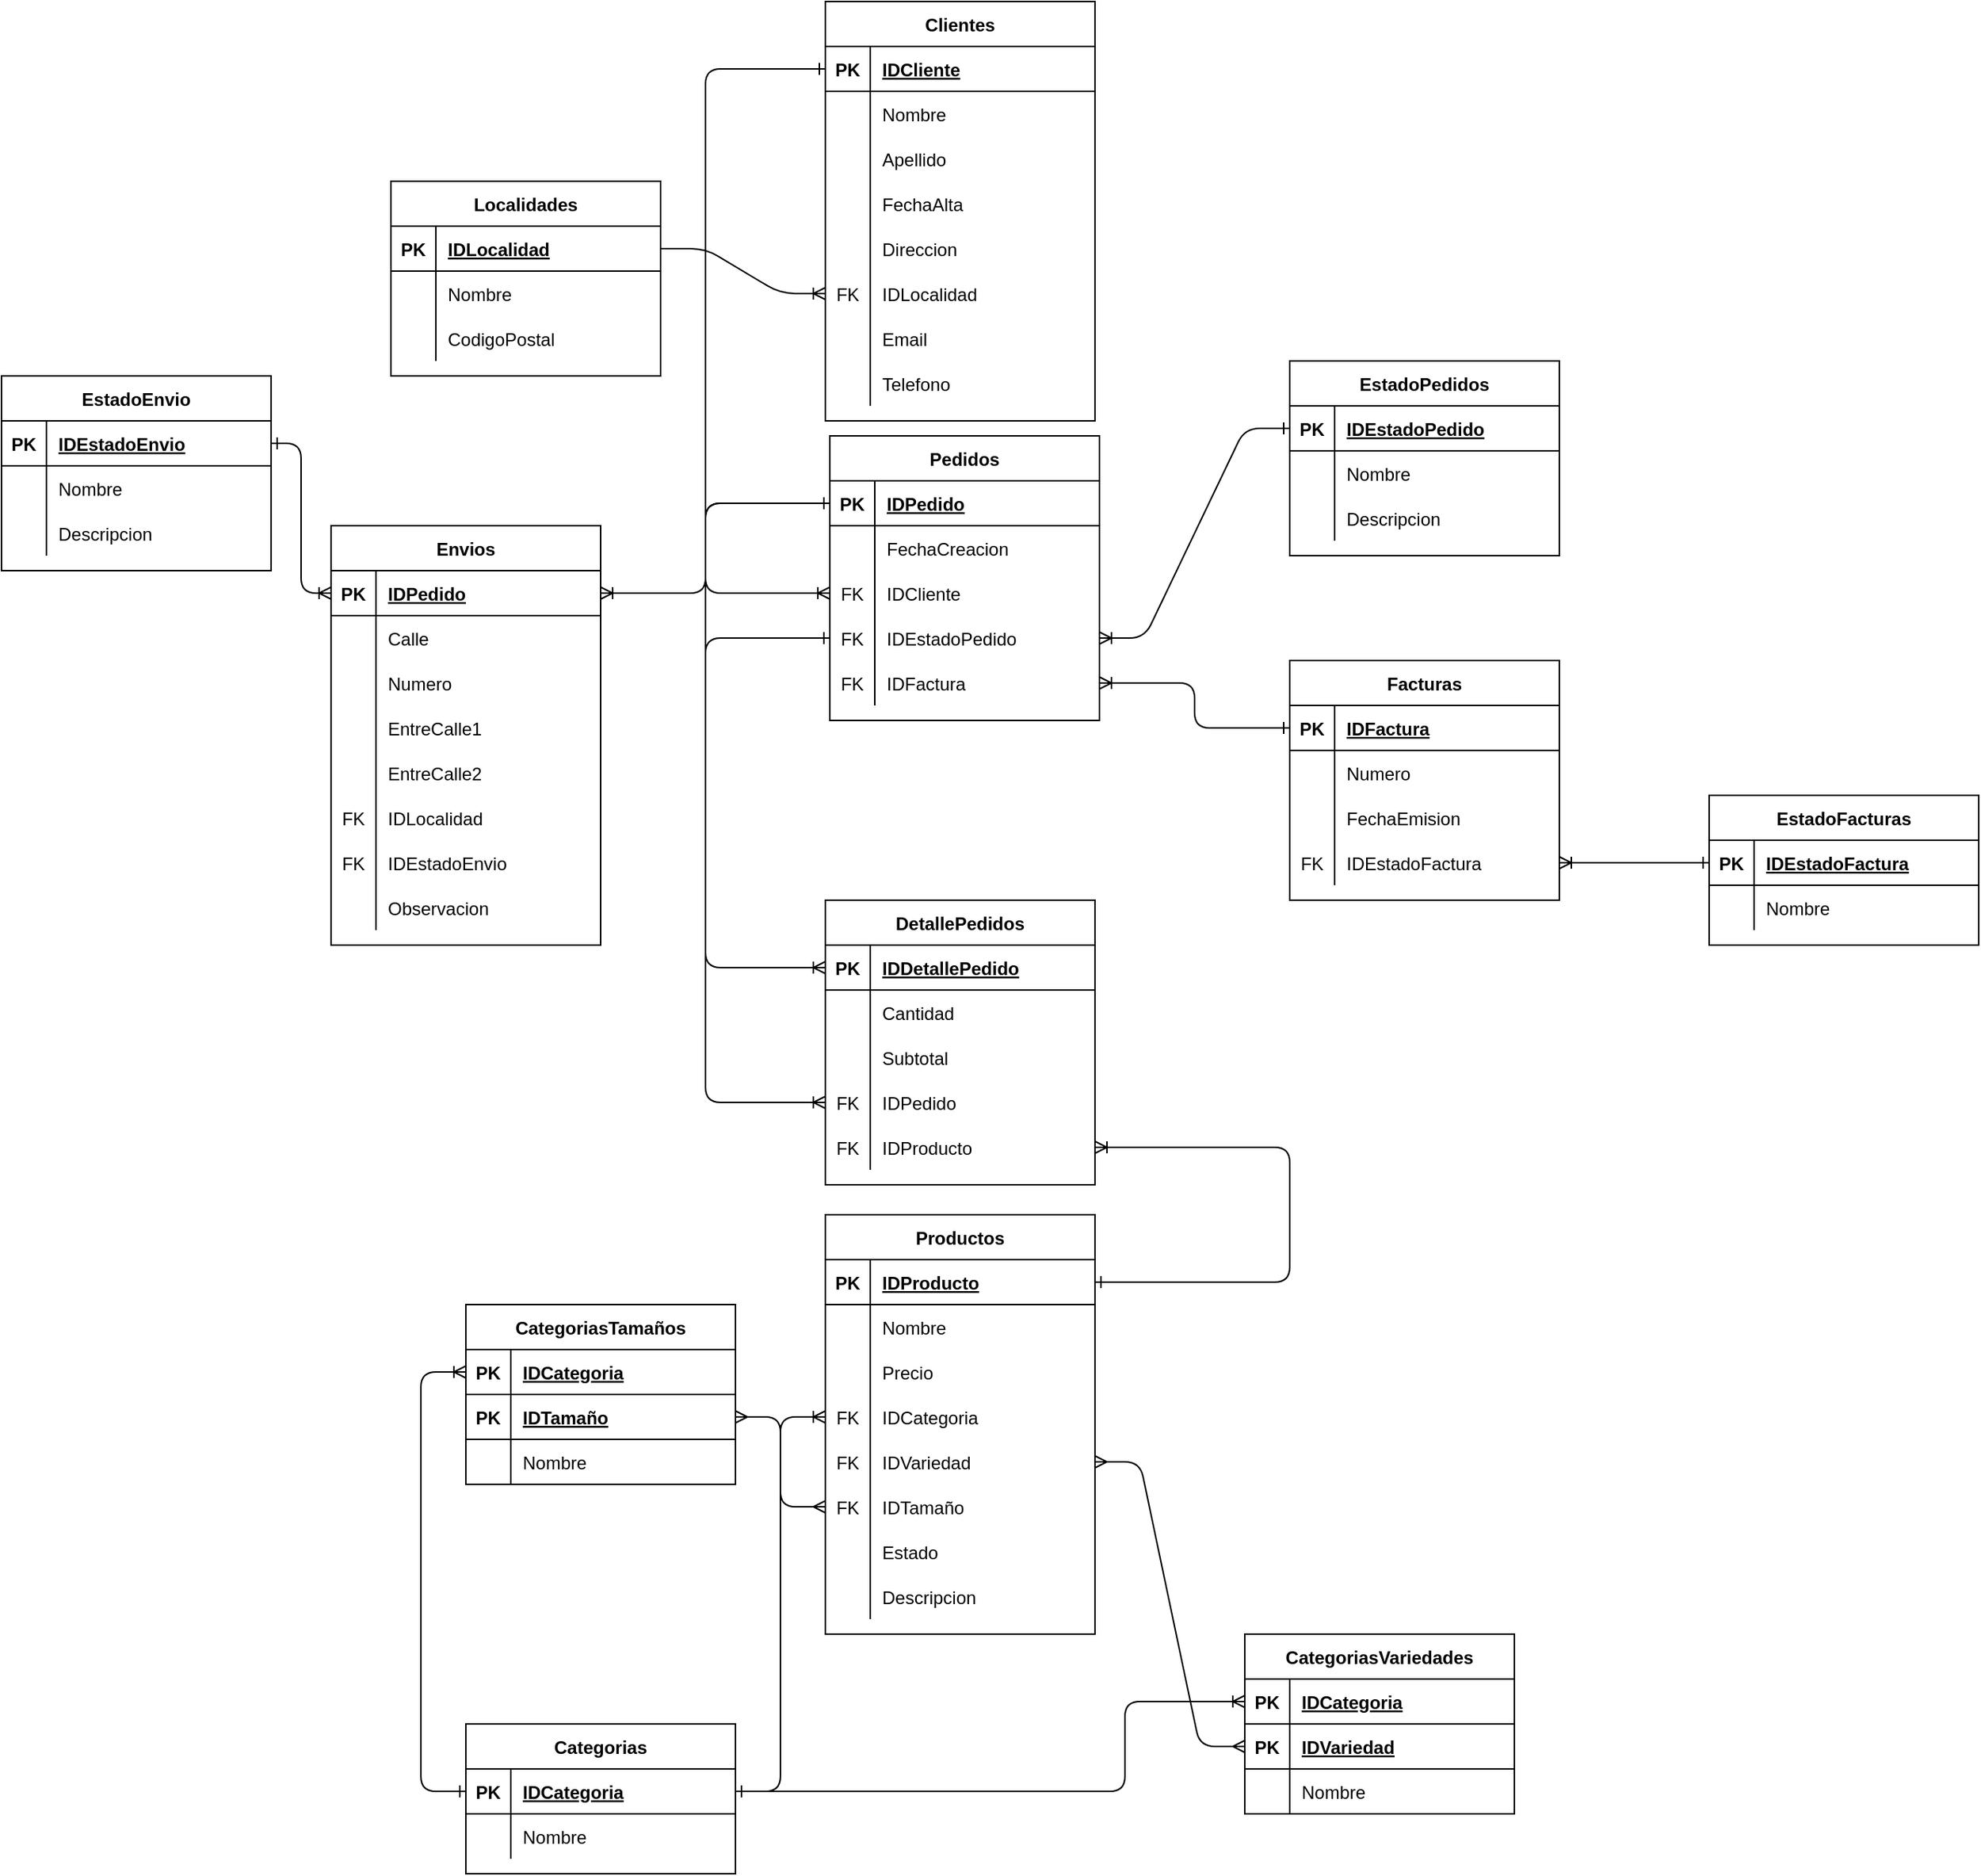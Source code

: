 <mxfile version="13.9.2" type="github">
  <diagram id="R2lEEEUBdFMjLlhIrx00" name="Page-1">
    <mxGraphModel dx="1952" dy="1682" grid="1" gridSize="10" guides="1" tooltips="1" connect="1" arrows="1" fold="1" page="1" pageScale="1" pageWidth="850" pageHeight="1100" math="0" shadow="0" extFonts="Permanent Marker^https://fonts.googleapis.com/css?family=Permanent+Marker">
      <root>
        <mxCell id="0" />
        <mxCell id="1" parent="0" />
        <mxCell id="ukSgxEHLs0-Iw6nX_Jae-1" value="DetallePedidos" style="shape=table;startSize=30;container=1;collapsible=1;childLayout=tableLayout;fixedRows=1;rowLines=0;fontStyle=1;align=center;resizeLast=1;" parent="1" vertex="1">
          <mxGeometry x="330" y="220" width="180" height="190" as="geometry" />
        </mxCell>
        <mxCell id="ukSgxEHLs0-Iw6nX_Jae-2" value="" style="shape=partialRectangle;collapsible=0;dropTarget=0;pointerEvents=0;fillColor=none;top=0;left=0;bottom=1;right=0;points=[[0,0.5],[1,0.5]];portConstraint=eastwest;" parent="ukSgxEHLs0-Iw6nX_Jae-1" vertex="1">
          <mxGeometry y="30" width="180" height="30" as="geometry" />
        </mxCell>
        <mxCell id="ukSgxEHLs0-Iw6nX_Jae-3" value="PK" style="shape=partialRectangle;connectable=0;fillColor=none;top=0;left=0;bottom=0;right=0;fontStyle=1;overflow=hidden;" parent="ukSgxEHLs0-Iw6nX_Jae-2" vertex="1">
          <mxGeometry width="30" height="30" as="geometry" />
        </mxCell>
        <mxCell id="ukSgxEHLs0-Iw6nX_Jae-4" value="IDDetallePedido" style="shape=partialRectangle;connectable=0;fillColor=none;top=0;left=0;bottom=0;right=0;align=left;spacingLeft=6;fontStyle=5;overflow=hidden;" parent="ukSgxEHLs0-Iw6nX_Jae-2" vertex="1">
          <mxGeometry x="30" width="150" height="30" as="geometry" />
        </mxCell>
        <mxCell id="ukSgxEHLs0-Iw6nX_Jae-5" value="" style="shape=partialRectangle;collapsible=0;dropTarget=0;pointerEvents=0;fillColor=none;top=0;left=0;bottom=0;right=0;points=[[0,0.5],[1,0.5]];portConstraint=eastwest;" parent="ukSgxEHLs0-Iw6nX_Jae-1" vertex="1">
          <mxGeometry y="60" width="180" height="30" as="geometry" />
        </mxCell>
        <mxCell id="ukSgxEHLs0-Iw6nX_Jae-6" value="" style="shape=partialRectangle;connectable=0;fillColor=none;top=0;left=0;bottom=0;right=0;editable=1;overflow=hidden;" parent="ukSgxEHLs0-Iw6nX_Jae-5" vertex="1">
          <mxGeometry width="30" height="30" as="geometry" />
        </mxCell>
        <mxCell id="ukSgxEHLs0-Iw6nX_Jae-7" value="Cantidad" style="shape=partialRectangle;connectable=0;fillColor=none;top=0;left=0;bottom=0;right=0;align=left;spacingLeft=6;overflow=hidden;" parent="ukSgxEHLs0-Iw6nX_Jae-5" vertex="1">
          <mxGeometry x="30" width="150" height="30" as="geometry" />
        </mxCell>
        <mxCell id="ukSgxEHLs0-Iw6nX_Jae-8" value="" style="shape=partialRectangle;collapsible=0;dropTarget=0;pointerEvents=0;fillColor=none;top=0;left=0;bottom=0;right=0;points=[[0,0.5],[1,0.5]];portConstraint=eastwest;" parent="ukSgxEHLs0-Iw6nX_Jae-1" vertex="1">
          <mxGeometry y="90" width="180" height="30" as="geometry" />
        </mxCell>
        <mxCell id="ukSgxEHLs0-Iw6nX_Jae-9" value="" style="shape=partialRectangle;connectable=0;fillColor=none;top=0;left=0;bottom=0;right=0;editable=1;overflow=hidden;" parent="ukSgxEHLs0-Iw6nX_Jae-8" vertex="1">
          <mxGeometry width="30" height="30" as="geometry" />
        </mxCell>
        <mxCell id="ukSgxEHLs0-Iw6nX_Jae-10" value="Subtotal" style="shape=partialRectangle;connectable=0;fillColor=none;top=0;left=0;bottom=0;right=0;align=left;spacingLeft=6;overflow=hidden;" parent="ukSgxEHLs0-Iw6nX_Jae-8" vertex="1">
          <mxGeometry x="30" width="150" height="30" as="geometry" />
        </mxCell>
        <mxCell id="iY_csDaCDezLUJs4xqVS-5" value="" style="shape=partialRectangle;collapsible=0;dropTarget=0;pointerEvents=0;fillColor=none;top=0;left=0;bottom=0;right=0;points=[[0,0.5],[1,0.5]];portConstraint=eastwest;" parent="ukSgxEHLs0-Iw6nX_Jae-1" vertex="1">
          <mxGeometry y="120" width="180" height="30" as="geometry" />
        </mxCell>
        <mxCell id="iY_csDaCDezLUJs4xqVS-6" value="FK" style="shape=partialRectangle;connectable=0;fillColor=none;top=0;left=0;bottom=0;right=0;editable=1;overflow=hidden;" parent="iY_csDaCDezLUJs4xqVS-5" vertex="1">
          <mxGeometry width="30" height="30" as="geometry" />
        </mxCell>
        <mxCell id="iY_csDaCDezLUJs4xqVS-7" value="IDPedido" style="shape=partialRectangle;connectable=0;fillColor=none;top=0;left=0;bottom=0;right=0;align=left;spacingLeft=6;overflow=hidden;" parent="iY_csDaCDezLUJs4xqVS-5" vertex="1">
          <mxGeometry x="30" width="150" height="30" as="geometry" />
        </mxCell>
        <mxCell id="ukSgxEHLs0-Iw6nX_Jae-11" value="" style="shape=partialRectangle;collapsible=0;dropTarget=0;pointerEvents=0;fillColor=none;top=0;left=0;bottom=0;right=0;points=[[0,0.5],[1,0.5]];portConstraint=eastwest;" parent="ukSgxEHLs0-Iw6nX_Jae-1" vertex="1">
          <mxGeometry y="150" width="180" height="30" as="geometry" />
        </mxCell>
        <mxCell id="ukSgxEHLs0-Iw6nX_Jae-12" value="FK" style="shape=partialRectangle;connectable=0;fillColor=none;top=0;left=0;bottom=0;right=0;editable=1;overflow=hidden;" parent="ukSgxEHLs0-Iw6nX_Jae-11" vertex="1">
          <mxGeometry width="30" height="30" as="geometry" />
        </mxCell>
        <mxCell id="ukSgxEHLs0-Iw6nX_Jae-13" value="IDProducto" style="shape=partialRectangle;connectable=0;fillColor=none;top=0;left=0;bottom=0;right=0;align=left;spacingLeft=6;overflow=hidden;" parent="ukSgxEHLs0-Iw6nX_Jae-11" vertex="1">
          <mxGeometry x="30" width="150" height="30" as="geometry" />
        </mxCell>
        <mxCell id="ukSgxEHLs0-Iw6nX_Jae-20" value="Pedidos" style="shape=table;startSize=30;container=1;collapsible=1;childLayout=tableLayout;fixedRows=1;rowLines=0;fontStyle=1;align=center;resizeLast=1;" parent="1" vertex="1">
          <mxGeometry x="333" y="-90" width="180" height="190" as="geometry" />
        </mxCell>
        <mxCell id="ukSgxEHLs0-Iw6nX_Jae-21" value="" style="shape=partialRectangle;collapsible=0;dropTarget=0;pointerEvents=0;fillColor=none;top=0;left=0;bottom=1;right=0;points=[[0,0.5],[1,0.5]];portConstraint=eastwest;" parent="ukSgxEHLs0-Iw6nX_Jae-20" vertex="1">
          <mxGeometry y="30" width="180" height="30" as="geometry" />
        </mxCell>
        <mxCell id="ukSgxEHLs0-Iw6nX_Jae-22" value="PK" style="shape=partialRectangle;connectable=0;fillColor=none;top=0;left=0;bottom=0;right=0;fontStyle=1;overflow=hidden;" parent="ukSgxEHLs0-Iw6nX_Jae-21" vertex="1">
          <mxGeometry width="30" height="30" as="geometry" />
        </mxCell>
        <mxCell id="ukSgxEHLs0-Iw6nX_Jae-23" value="IDPedido" style="shape=partialRectangle;connectable=0;fillColor=none;top=0;left=0;bottom=0;right=0;align=left;spacingLeft=6;fontStyle=5;overflow=hidden;" parent="ukSgxEHLs0-Iw6nX_Jae-21" vertex="1">
          <mxGeometry x="30" width="150" height="30" as="geometry" />
        </mxCell>
        <mxCell id="ukSgxEHLs0-Iw6nX_Jae-24" value="" style="shape=partialRectangle;collapsible=0;dropTarget=0;pointerEvents=0;fillColor=none;top=0;left=0;bottom=0;right=0;points=[[0,0.5],[1,0.5]];portConstraint=eastwest;" parent="ukSgxEHLs0-Iw6nX_Jae-20" vertex="1">
          <mxGeometry y="60" width="180" height="30" as="geometry" />
        </mxCell>
        <mxCell id="ukSgxEHLs0-Iw6nX_Jae-25" value="" style="shape=partialRectangle;connectable=0;fillColor=none;top=0;left=0;bottom=0;right=0;editable=1;overflow=hidden;" parent="ukSgxEHLs0-Iw6nX_Jae-24" vertex="1">
          <mxGeometry width="30" height="30" as="geometry" />
        </mxCell>
        <mxCell id="ukSgxEHLs0-Iw6nX_Jae-26" value="FechaCreacion" style="shape=partialRectangle;connectable=0;fillColor=none;top=0;left=0;bottom=0;right=0;align=left;spacingLeft=6;overflow=hidden;" parent="ukSgxEHLs0-Iw6nX_Jae-24" vertex="1">
          <mxGeometry x="30" width="150" height="30" as="geometry" />
        </mxCell>
        <mxCell id="ukSgxEHLs0-Iw6nX_Jae-27" value="" style="shape=partialRectangle;collapsible=0;dropTarget=0;pointerEvents=0;fillColor=none;top=0;left=0;bottom=0;right=0;points=[[0,0.5],[1,0.5]];portConstraint=eastwest;" parent="ukSgxEHLs0-Iw6nX_Jae-20" vertex="1">
          <mxGeometry y="90" width="180" height="30" as="geometry" />
        </mxCell>
        <mxCell id="ukSgxEHLs0-Iw6nX_Jae-28" value="FK" style="shape=partialRectangle;connectable=0;fillColor=none;top=0;left=0;bottom=0;right=0;editable=1;overflow=hidden;" parent="ukSgxEHLs0-Iw6nX_Jae-27" vertex="1">
          <mxGeometry width="30" height="30" as="geometry" />
        </mxCell>
        <mxCell id="ukSgxEHLs0-Iw6nX_Jae-29" value="IDCliente" style="shape=partialRectangle;connectable=0;fillColor=none;top=0;left=0;bottom=0;right=0;align=left;spacingLeft=6;overflow=hidden;" parent="ukSgxEHLs0-Iw6nX_Jae-27" vertex="1">
          <mxGeometry x="30" width="150" height="30" as="geometry" />
        </mxCell>
        <mxCell id="ukSgxEHLs0-Iw6nX_Jae-155" value="" style="shape=partialRectangle;collapsible=0;dropTarget=0;pointerEvents=0;fillColor=none;top=0;left=0;bottom=0;right=0;points=[[0,0.5],[1,0.5]];portConstraint=eastwest;" parent="ukSgxEHLs0-Iw6nX_Jae-20" vertex="1">
          <mxGeometry y="120" width="180" height="30" as="geometry" />
        </mxCell>
        <mxCell id="ukSgxEHLs0-Iw6nX_Jae-156" value="FK" style="shape=partialRectangle;connectable=0;fillColor=none;top=0;left=0;bottom=0;right=0;fontStyle=0;overflow=hidden;" parent="ukSgxEHLs0-Iw6nX_Jae-155" vertex="1">
          <mxGeometry width="30" height="30" as="geometry" />
        </mxCell>
        <mxCell id="ukSgxEHLs0-Iw6nX_Jae-157" value="IDEstadoPedido" style="shape=partialRectangle;connectable=0;fillColor=none;top=0;left=0;bottom=0;right=0;align=left;spacingLeft=6;fontStyle=0;overflow=hidden;" parent="ukSgxEHLs0-Iw6nX_Jae-155" vertex="1">
          <mxGeometry x="30" width="150" height="30" as="geometry" />
        </mxCell>
        <mxCell id="uT5zm6REbQFiW000lnVW-117" value="" style="shape=partialRectangle;collapsible=0;dropTarget=0;pointerEvents=0;fillColor=none;top=0;left=0;bottom=0;right=0;points=[[0,0.5],[1,0.5]];portConstraint=eastwest;" parent="ukSgxEHLs0-Iw6nX_Jae-20" vertex="1">
          <mxGeometry y="150" width="180" height="30" as="geometry" />
        </mxCell>
        <mxCell id="uT5zm6REbQFiW000lnVW-118" value="FK" style="shape=partialRectangle;connectable=0;fillColor=none;top=0;left=0;bottom=0;right=0;fontStyle=0;overflow=hidden;" parent="uT5zm6REbQFiW000lnVW-117" vertex="1">
          <mxGeometry width="30" height="30" as="geometry" />
        </mxCell>
        <mxCell id="uT5zm6REbQFiW000lnVW-119" value="IDFactura" style="shape=partialRectangle;connectable=0;fillColor=none;top=0;left=0;bottom=0;right=0;align=left;spacingLeft=6;fontStyle=0;overflow=hidden;" parent="uT5zm6REbQFiW000lnVW-117" vertex="1">
          <mxGeometry x="30" width="150" height="30" as="geometry" />
        </mxCell>
        <mxCell id="ukSgxEHLs0-Iw6nX_Jae-33" value="Clientes" style="shape=table;startSize=30;container=1;collapsible=1;childLayout=tableLayout;fixedRows=1;rowLines=0;fontStyle=1;align=center;resizeLast=1;" parent="1" vertex="1">
          <mxGeometry x="330" y="-380" width="180" height="280" as="geometry" />
        </mxCell>
        <mxCell id="ukSgxEHLs0-Iw6nX_Jae-34" value="" style="shape=partialRectangle;collapsible=0;dropTarget=0;pointerEvents=0;fillColor=none;top=0;left=0;bottom=1;right=0;points=[[0,0.5],[1,0.5]];portConstraint=eastwest;" parent="ukSgxEHLs0-Iw6nX_Jae-33" vertex="1">
          <mxGeometry y="30" width="180" height="30" as="geometry" />
        </mxCell>
        <mxCell id="ukSgxEHLs0-Iw6nX_Jae-35" value="PK" style="shape=partialRectangle;connectable=0;fillColor=none;top=0;left=0;bottom=0;right=0;fontStyle=1;overflow=hidden;" parent="ukSgxEHLs0-Iw6nX_Jae-34" vertex="1">
          <mxGeometry width="30" height="30" as="geometry" />
        </mxCell>
        <mxCell id="ukSgxEHLs0-Iw6nX_Jae-36" value="IDCliente" style="shape=partialRectangle;connectable=0;fillColor=none;top=0;left=0;bottom=0;right=0;align=left;spacingLeft=6;fontStyle=5;overflow=hidden;" parent="ukSgxEHLs0-Iw6nX_Jae-34" vertex="1">
          <mxGeometry x="30" width="150" height="30" as="geometry" />
        </mxCell>
        <mxCell id="ukSgxEHLs0-Iw6nX_Jae-37" value="" style="shape=partialRectangle;collapsible=0;dropTarget=0;pointerEvents=0;fillColor=none;top=0;left=0;bottom=0;right=0;points=[[0,0.5],[1,0.5]];portConstraint=eastwest;" parent="ukSgxEHLs0-Iw6nX_Jae-33" vertex="1">
          <mxGeometry y="60" width="180" height="30" as="geometry" />
        </mxCell>
        <mxCell id="ukSgxEHLs0-Iw6nX_Jae-38" value="" style="shape=partialRectangle;connectable=0;fillColor=none;top=0;left=0;bottom=0;right=0;editable=1;overflow=hidden;" parent="ukSgxEHLs0-Iw6nX_Jae-37" vertex="1">
          <mxGeometry width="30" height="30" as="geometry" />
        </mxCell>
        <mxCell id="ukSgxEHLs0-Iw6nX_Jae-39" value="Nombre" style="shape=partialRectangle;connectable=0;fillColor=none;top=0;left=0;bottom=0;right=0;align=left;spacingLeft=6;overflow=hidden;" parent="ukSgxEHLs0-Iw6nX_Jae-37" vertex="1">
          <mxGeometry x="30" width="150" height="30" as="geometry" />
        </mxCell>
        <mxCell id="ukSgxEHLs0-Iw6nX_Jae-40" value="" style="shape=partialRectangle;collapsible=0;dropTarget=0;pointerEvents=0;fillColor=none;top=0;left=0;bottom=0;right=0;points=[[0,0.5],[1,0.5]];portConstraint=eastwest;" parent="ukSgxEHLs0-Iw6nX_Jae-33" vertex="1">
          <mxGeometry y="90" width="180" height="30" as="geometry" />
        </mxCell>
        <mxCell id="ukSgxEHLs0-Iw6nX_Jae-41" value="" style="shape=partialRectangle;connectable=0;fillColor=none;top=0;left=0;bottom=0;right=0;editable=1;overflow=hidden;" parent="ukSgxEHLs0-Iw6nX_Jae-40" vertex="1">
          <mxGeometry width="30" height="30" as="geometry" />
        </mxCell>
        <mxCell id="ukSgxEHLs0-Iw6nX_Jae-42" value="Apellido" style="shape=partialRectangle;connectable=0;fillColor=none;top=0;left=0;bottom=0;right=0;align=left;spacingLeft=6;overflow=hidden;" parent="ukSgxEHLs0-Iw6nX_Jae-40" vertex="1">
          <mxGeometry x="30" width="150" height="30" as="geometry" />
        </mxCell>
        <mxCell id="iY_csDaCDezLUJs4xqVS-86" value="" style="shape=partialRectangle;collapsible=0;dropTarget=0;pointerEvents=0;fillColor=none;top=0;left=0;bottom=0;right=0;points=[[0,0.5],[1,0.5]];portConstraint=eastwest;" parent="ukSgxEHLs0-Iw6nX_Jae-33" vertex="1">
          <mxGeometry y="120" width="180" height="30" as="geometry" />
        </mxCell>
        <mxCell id="iY_csDaCDezLUJs4xqVS-87" value="" style="shape=partialRectangle;connectable=0;fillColor=none;top=0;left=0;bottom=0;right=0;editable=1;overflow=hidden;" parent="iY_csDaCDezLUJs4xqVS-86" vertex="1">
          <mxGeometry width="30" height="30" as="geometry" />
        </mxCell>
        <mxCell id="iY_csDaCDezLUJs4xqVS-88" value="FechaAlta" style="shape=partialRectangle;connectable=0;fillColor=none;top=0;left=0;bottom=0;right=0;align=left;spacingLeft=6;overflow=hidden;" parent="iY_csDaCDezLUJs4xqVS-86" vertex="1">
          <mxGeometry x="30" width="150" height="30" as="geometry" />
        </mxCell>
        <mxCell id="ukSgxEHLs0-Iw6nX_Jae-166" value="" style="shape=partialRectangle;collapsible=0;dropTarget=0;pointerEvents=0;fillColor=none;top=0;left=0;bottom=0;right=0;points=[[0,0.5],[1,0.5]];portConstraint=eastwest;" parent="ukSgxEHLs0-Iw6nX_Jae-33" vertex="1">
          <mxGeometry y="150" width="180" height="30" as="geometry" />
        </mxCell>
        <mxCell id="ukSgxEHLs0-Iw6nX_Jae-167" value="" style="shape=partialRectangle;connectable=0;fillColor=none;top=0;left=0;bottom=0;right=0;editable=1;overflow=hidden;" parent="ukSgxEHLs0-Iw6nX_Jae-166" vertex="1">
          <mxGeometry width="30" height="30" as="geometry" />
        </mxCell>
        <mxCell id="ukSgxEHLs0-Iw6nX_Jae-168" value="Direccion" style="shape=partialRectangle;connectable=0;fillColor=none;top=0;left=0;bottom=0;right=0;align=left;spacingLeft=6;overflow=hidden;" parent="ukSgxEHLs0-Iw6nX_Jae-166" vertex="1">
          <mxGeometry x="30" width="150" height="30" as="geometry" />
        </mxCell>
        <mxCell id="ukSgxEHLs0-Iw6nX_Jae-176" value="" style="shape=partialRectangle;collapsible=0;dropTarget=0;pointerEvents=0;fillColor=none;top=0;left=0;bottom=0;right=0;points=[[0,0.5],[1,0.5]];portConstraint=eastwest;" parent="ukSgxEHLs0-Iw6nX_Jae-33" vertex="1">
          <mxGeometry y="180" width="180" height="30" as="geometry" />
        </mxCell>
        <mxCell id="ukSgxEHLs0-Iw6nX_Jae-177" value="FK" style="shape=partialRectangle;connectable=0;fillColor=none;top=0;left=0;bottom=0;right=0;editable=1;overflow=hidden;" parent="ukSgxEHLs0-Iw6nX_Jae-176" vertex="1">
          <mxGeometry width="30" height="30" as="geometry" />
        </mxCell>
        <mxCell id="ukSgxEHLs0-Iw6nX_Jae-178" value="IDLocalidad" style="shape=partialRectangle;connectable=0;fillColor=none;top=0;left=0;bottom=0;right=0;align=left;spacingLeft=6;overflow=hidden;" parent="ukSgxEHLs0-Iw6nX_Jae-176" vertex="1">
          <mxGeometry x="30" width="150" height="30" as="geometry" />
        </mxCell>
        <mxCell id="ukSgxEHLs0-Iw6nX_Jae-173" value="" style="shape=partialRectangle;collapsible=0;dropTarget=0;pointerEvents=0;fillColor=none;top=0;left=0;bottom=0;right=0;points=[[0,0.5],[1,0.5]];portConstraint=eastwest;" parent="ukSgxEHLs0-Iw6nX_Jae-33" vertex="1">
          <mxGeometry y="210" width="180" height="30" as="geometry" />
        </mxCell>
        <mxCell id="ukSgxEHLs0-Iw6nX_Jae-174" value="" style="shape=partialRectangle;connectable=0;fillColor=none;top=0;left=0;bottom=0;right=0;editable=1;overflow=hidden;" parent="ukSgxEHLs0-Iw6nX_Jae-173" vertex="1">
          <mxGeometry width="30" height="30" as="geometry" />
        </mxCell>
        <mxCell id="ukSgxEHLs0-Iw6nX_Jae-175" value="Email" style="shape=partialRectangle;connectable=0;fillColor=none;top=0;left=0;bottom=0;right=0;align=left;spacingLeft=6;overflow=hidden;" parent="ukSgxEHLs0-Iw6nX_Jae-173" vertex="1">
          <mxGeometry x="30" width="150" height="30" as="geometry" />
        </mxCell>
        <mxCell id="ukSgxEHLs0-Iw6nX_Jae-43" value="" style="shape=partialRectangle;collapsible=0;dropTarget=0;pointerEvents=0;fillColor=none;top=0;left=0;bottom=0;right=0;points=[[0,0.5],[1,0.5]];portConstraint=eastwest;" parent="ukSgxEHLs0-Iw6nX_Jae-33" vertex="1">
          <mxGeometry y="240" width="180" height="30" as="geometry" />
        </mxCell>
        <mxCell id="ukSgxEHLs0-Iw6nX_Jae-44" value="" style="shape=partialRectangle;connectable=0;fillColor=none;top=0;left=0;bottom=0;right=0;editable=1;overflow=hidden;" parent="ukSgxEHLs0-Iw6nX_Jae-43" vertex="1">
          <mxGeometry width="30" height="30" as="geometry" />
        </mxCell>
        <mxCell id="ukSgxEHLs0-Iw6nX_Jae-45" value="Telefono" style="shape=partialRectangle;connectable=0;fillColor=none;top=0;left=0;bottom=0;right=0;align=left;spacingLeft=6;overflow=hidden;" parent="ukSgxEHLs0-Iw6nX_Jae-43" vertex="1">
          <mxGeometry x="30" width="150" height="30" as="geometry" />
        </mxCell>
        <mxCell id="ukSgxEHLs0-Iw6nX_Jae-46" value="Productos" style="shape=table;startSize=30;container=1;collapsible=1;childLayout=tableLayout;fixedRows=1;rowLines=0;fontStyle=1;align=center;resizeLast=1;" parent="1" vertex="1">
          <mxGeometry x="330" y="430" width="180" height="280" as="geometry" />
        </mxCell>
        <mxCell id="ukSgxEHLs0-Iw6nX_Jae-47" value="" style="shape=partialRectangle;collapsible=0;dropTarget=0;pointerEvents=0;fillColor=none;top=0;left=0;bottom=1;right=0;points=[[0,0.5],[1,0.5]];portConstraint=eastwest;" parent="ukSgxEHLs0-Iw6nX_Jae-46" vertex="1">
          <mxGeometry y="30" width="180" height="30" as="geometry" />
        </mxCell>
        <mxCell id="ukSgxEHLs0-Iw6nX_Jae-48" value="PK" style="shape=partialRectangle;connectable=0;fillColor=none;top=0;left=0;bottom=0;right=0;fontStyle=1;overflow=hidden;" parent="ukSgxEHLs0-Iw6nX_Jae-47" vertex="1">
          <mxGeometry width="30" height="30" as="geometry" />
        </mxCell>
        <mxCell id="ukSgxEHLs0-Iw6nX_Jae-49" value="IDProducto" style="shape=partialRectangle;connectable=0;fillColor=none;top=0;left=0;bottom=0;right=0;align=left;spacingLeft=6;fontStyle=5;overflow=hidden;" parent="ukSgxEHLs0-Iw6nX_Jae-47" vertex="1">
          <mxGeometry x="30" width="150" height="30" as="geometry" />
        </mxCell>
        <mxCell id="ukSgxEHLs0-Iw6nX_Jae-50" value="" style="shape=partialRectangle;collapsible=0;dropTarget=0;pointerEvents=0;fillColor=none;top=0;left=0;bottom=0;right=0;points=[[0,0.5],[1,0.5]];portConstraint=eastwest;" parent="ukSgxEHLs0-Iw6nX_Jae-46" vertex="1">
          <mxGeometry y="60" width="180" height="30" as="geometry" />
        </mxCell>
        <mxCell id="ukSgxEHLs0-Iw6nX_Jae-51" value="" style="shape=partialRectangle;connectable=0;fillColor=none;top=0;left=0;bottom=0;right=0;editable=1;overflow=hidden;" parent="ukSgxEHLs0-Iw6nX_Jae-50" vertex="1">
          <mxGeometry width="30" height="30" as="geometry" />
        </mxCell>
        <mxCell id="ukSgxEHLs0-Iw6nX_Jae-52" value="Nombre" style="shape=partialRectangle;connectable=0;fillColor=none;top=0;left=0;bottom=0;right=0;align=left;spacingLeft=6;overflow=hidden;" parent="ukSgxEHLs0-Iw6nX_Jae-50" vertex="1">
          <mxGeometry x="30" width="150" height="30" as="geometry" />
        </mxCell>
        <mxCell id="iY_csDaCDezLUJs4xqVS-44" value="" style="shape=partialRectangle;collapsible=0;dropTarget=0;pointerEvents=0;fillColor=none;top=0;left=0;bottom=0;right=0;points=[[0,0.5],[1,0.5]];portConstraint=eastwest;" parent="ukSgxEHLs0-Iw6nX_Jae-46" vertex="1">
          <mxGeometry y="90" width="180" height="30" as="geometry" />
        </mxCell>
        <mxCell id="iY_csDaCDezLUJs4xqVS-45" value="" style="shape=partialRectangle;connectable=0;fillColor=none;top=0;left=0;bottom=0;right=0;editable=1;overflow=hidden;" parent="iY_csDaCDezLUJs4xqVS-44" vertex="1">
          <mxGeometry width="30" height="30" as="geometry" />
        </mxCell>
        <mxCell id="iY_csDaCDezLUJs4xqVS-46" value="Precio" style="shape=partialRectangle;connectable=0;fillColor=none;top=0;left=0;bottom=0;right=0;align=left;spacingLeft=6;overflow=hidden;" parent="iY_csDaCDezLUJs4xqVS-44" vertex="1">
          <mxGeometry x="30" width="150" height="30" as="geometry" />
        </mxCell>
        <mxCell id="uD110KpwkdNpXjC_Ogt6-2" value="" style="shape=partialRectangle;collapsible=0;dropTarget=0;pointerEvents=0;fillColor=none;top=0;left=0;bottom=0;right=0;points=[[0,0.5],[1,0.5]];portConstraint=eastwest;" parent="ukSgxEHLs0-Iw6nX_Jae-46" vertex="1">
          <mxGeometry y="120" width="180" height="30" as="geometry" />
        </mxCell>
        <mxCell id="uD110KpwkdNpXjC_Ogt6-3" value="FK" style="shape=partialRectangle;connectable=0;fillColor=none;top=0;left=0;bottom=0;right=0;fontStyle=0;overflow=hidden;" parent="uD110KpwkdNpXjC_Ogt6-2" vertex="1">
          <mxGeometry width="30" height="30" as="geometry" />
        </mxCell>
        <mxCell id="uD110KpwkdNpXjC_Ogt6-4" value="IDCategoria" style="shape=partialRectangle;connectable=0;fillColor=none;top=0;left=0;bottom=0;right=0;align=left;spacingLeft=6;fontStyle=0;overflow=hidden;" parent="uD110KpwkdNpXjC_Ogt6-2" vertex="1">
          <mxGeometry x="30" width="150" height="30" as="geometry" />
        </mxCell>
        <mxCell id="uD110KpwkdNpXjC_Ogt6-46" value="" style="shape=partialRectangle;collapsible=0;dropTarget=0;pointerEvents=0;fillColor=none;top=0;left=0;bottom=0;right=0;points=[[0,0.5],[1,0.5]];portConstraint=eastwest;" parent="ukSgxEHLs0-Iw6nX_Jae-46" vertex="1">
          <mxGeometry y="150" width="180" height="30" as="geometry" />
        </mxCell>
        <mxCell id="uD110KpwkdNpXjC_Ogt6-47" value="FK" style="shape=partialRectangle;connectable=0;fillColor=none;top=0;left=0;bottom=0;right=0;fontStyle=0;overflow=hidden;" parent="uD110KpwkdNpXjC_Ogt6-46" vertex="1">
          <mxGeometry width="30" height="30" as="geometry" />
        </mxCell>
        <mxCell id="uD110KpwkdNpXjC_Ogt6-48" value="IDVariedad" style="shape=partialRectangle;connectable=0;fillColor=none;top=0;left=0;bottom=0;right=0;align=left;spacingLeft=6;fontStyle=0;overflow=hidden;" parent="uD110KpwkdNpXjC_Ogt6-46" vertex="1">
          <mxGeometry x="30" width="150" height="30" as="geometry" />
        </mxCell>
        <mxCell id="uD110KpwkdNpXjC_Ogt6-50" value="" style="shape=partialRectangle;collapsible=0;dropTarget=0;pointerEvents=0;fillColor=none;top=0;left=0;bottom=0;right=0;points=[[0,0.5],[1,0.5]];portConstraint=eastwest;" parent="ukSgxEHLs0-Iw6nX_Jae-46" vertex="1">
          <mxGeometry y="180" width="180" height="30" as="geometry" />
        </mxCell>
        <mxCell id="uD110KpwkdNpXjC_Ogt6-51" value="FK" style="shape=partialRectangle;connectable=0;fillColor=none;top=0;left=0;bottom=0;right=0;fontStyle=0;overflow=hidden;" parent="uD110KpwkdNpXjC_Ogt6-50" vertex="1">
          <mxGeometry width="30" height="30" as="geometry" />
        </mxCell>
        <mxCell id="uD110KpwkdNpXjC_Ogt6-52" value="IDTamaño" style="shape=partialRectangle;connectable=0;fillColor=none;top=0;left=0;bottom=0;right=0;align=left;spacingLeft=6;fontStyle=0;overflow=hidden;" parent="uD110KpwkdNpXjC_Ogt6-50" vertex="1">
          <mxGeometry x="30" width="150" height="30" as="geometry" />
        </mxCell>
        <mxCell id="iY_csDaCDezLUJs4xqVS-50" value="" style="shape=partialRectangle;collapsible=0;dropTarget=0;pointerEvents=0;fillColor=none;top=0;left=0;bottom=0;right=0;points=[[0,0.5],[1,0.5]];portConstraint=eastwest;" parent="ukSgxEHLs0-Iw6nX_Jae-46" vertex="1">
          <mxGeometry y="210" width="180" height="30" as="geometry" />
        </mxCell>
        <mxCell id="iY_csDaCDezLUJs4xqVS-51" value="" style="shape=partialRectangle;connectable=0;fillColor=none;top=0;left=0;bottom=0;right=0;editable=1;overflow=hidden;" parent="iY_csDaCDezLUJs4xqVS-50" vertex="1">
          <mxGeometry width="30" height="30" as="geometry" />
        </mxCell>
        <mxCell id="iY_csDaCDezLUJs4xqVS-52" value="Estado" style="shape=partialRectangle;connectable=0;fillColor=none;top=0;left=0;bottom=0;right=0;align=left;spacingLeft=6;overflow=hidden;" parent="iY_csDaCDezLUJs4xqVS-50" vertex="1">
          <mxGeometry x="30" width="150" height="30" as="geometry" />
        </mxCell>
        <mxCell id="uD110KpwkdNpXjC_Ogt6-14" value="" style="shape=partialRectangle;collapsible=0;dropTarget=0;pointerEvents=0;fillColor=none;top=0;left=0;bottom=0;right=0;points=[[0,0.5],[1,0.5]];portConstraint=eastwest;" parent="ukSgxEHLs0-Iw6nX_Jae-46" vertex="1">
          <mxGeometry y="240" width="180" height="30" as="geometry" />
        </mxCell>
        <mxCell id="uD110KpwkdNpXjC_Ogt6-15" value="" style="shape=partialRectangle;connectable=0;fillColor=none;top=0;left=0;bottom=0;right=0;editable=1;overflow=hidden;" parent="uD110KpwkdNpXjC_Ogt6-14" vertex="1">
          <mxGeometry width="30" height="30" as="geometry" />
        </mxCell>
        <mxCell id="uD110KpwkdNpXjC_Ogt6-16" value="Descripcion" style="shape=partialRectangle;connectable=0;fillColor=none;top=0;left=0;bottom=0;right=0;align=left;spacingLeft=6;overflow=hidden;" parent="uD110KpwkdNpXjC_Ogt6-14" vertex="1">
          <mxGeometry x="30" width="150" height="30" as="geometry" />
        </mxCell>
        <mxCell id="ukSgxEHLs0-Iw6nX_Jae-179" value="Localidades" style="shape=table;startSize=30;container=1;collapsible=1;childLayout=tableLayout;fixedRows=1;rowLines=0;fontStyle=1;align=center;resizeLast=1;" parent="1" vertex="1">
          <mxGeometry x="40" y="-260" width="180" height="130" as="geometry" />
        </mxCell>
        <mxCell id="ukSgxEHLs0-Iw6nX_Jae-180" value="" style="shape=partialRectangle;collapsible=0;dropTarget=0;pointerEvents=0;fillColor=none;top=0;left=0;bottom=1;right=0;points=[[0,0.5],[1,0.5]];portConstraint=eastwest;" parent="ukSgxEHLs0-Iw6nX_Jae-179" vertex="1">
          <mxGeometry y="30" width="180" height="30" as="geometry" />
        </mxCell>
        <mxCell id="ukSgxEHLs0-Iw6nX_Jae-181" value="PK" style="shape=partialRectangle;connectable=0;fillColor=none;top=0;left=0;bottom=0;right=0;fontStyle=1;overflow=hidden;" parent="ukSgxEHLs0-Iw6nX_Jae-180" vertex="1">
          <mxGeometry width="30" height="30" as="geometry" />
        </mxCell>
        <mxCell id="ukSgxEHLs0-Iw6nX_Jae-182" value="IDLocalidad" style="shape=partialRectangle;connectable=0;fillColor=none;top=0;left=0;bottom=0;right=0;align=left;spacingLeft=6;fontStyle=5;overflow=hidden;" parent="ukSgxEHLs0-Iw6nX_Jae-180" vertex="1">
          <mxGeometry x="30" width="150" height="30" as="geometry" />
        </mxCell>
        <mxCell id="ukSgxEHLs0-Iw6nX_Jae-183" value="" style="shape=partialRectangle;collapsible=0;dropTarget=0;pointerEvents=0;fillColor=none;top=0;left=0;bottom=0;right=0;points=[[0,0.5],[1,0.5]];portConstraint=eastwest;" parent="ukSgxEHLs0-Iw6nX_Jae-179" vertex="1">
          <mxGeometry y="60" width="180" height="30" as="geometry" />
        </mxCell>
        <mxCell id="ukSgxEHLs0-Iw6nX_Jae-184" value="" style="shape=partialRectangle;connectable=0;fillColor=none;top=0;left=0;bottom=0;right=0;editable=1;overflow=hidden;" parent="ukSgxEHLs0-Iw6nX_Jae-183" vertex="1">
          <mxGeometry width="30" height="30" as="geometry" />
        </mxCell>
        <mxCell id="ukSgxEHLs0-Iw6nX_Jae-185" value="Nombre" style="shape=partialRectangle;connectable=0;fillColor=none;top=0;left=0;bottom=0;right=0;align=left;spacingLeft=6;overflow=hidden;" parent="ukSgxEHLs0-Iw6nX_Jae-183" vertex="1">
          <mxGeometry x="30" width="150" height="30" as="geometry" />
        </mxCell>
        <mxCell id="ukSgxEHLs0-Iw6nX_Jae-186" value="" style="shape=partialRectangle;collapsible=0;dropTarget=0;pointerEvents=0;fillColor=none;top=0;left=0;bottom=0;right=0;points=[[0,0.5],[1,0.5]];portConstraint=eastwest;" parent="ukSgxEHLs0-Iw6nX_Jae-179" vertex="1">
          <mxGeometry y="90" width="180" height="30" as="geometry" />
        </mxCell>
        <mxCell id="ukSgxEHLs0-Iw6nX_Jae-187" value="" style="shape=partialRectangle;connectable=0;fillColor=none;top=0;left=0;bottom=0;right=0;editable=1;overflow=hidden;" parent="ukSgxEHLs0-Iw6nX_Jae-186" vertex="1">
          <mxGeometry width="30" height="30" as="geometry" />
        </mxCell>
        <mxCell id="ukSgxEHLs0-Iw6nX_Jae-188" value="CodigoPostal" style="shape=partialRectangle;connectable=0;fillColor=none;top=0;left=0;bottom=0;right=0;align=left;spacingLeft=6;overflow=hidden;" parent="ukSgxEHLs0-Iw6nX_Jae-186" vertex="1">
          <mxGeometry x="30" width="150" height="30" as="geometry" />
        </mxCell>
        <mxCell id="ukSgxEHLs0-Iw6nX_Jae-192" value="EstadoPedidos" style="shape=table;startSize=30;container=1;collapsible=1;childLayout=tableLayout;fixedRows=1;rowLines=0;fontStyle=1;align=center;resizeLast=1;" parent="1" vertex="1">
          <mxGeometry x="640" y="-140" width="180" height="130" as="geometry" />
        </mxCell>
        <mxCell id="ukSgxEHLs0-Iw6nX_Jae-193" value="" style="shape=partialRectangle;collapsible=0;dropTarget=0;pointerEvents=0;fillColor=none;top=0;left=0;bottom=1;right=0;points=[[0,0.5],[1,0.5]];portConstraint=eastwest;" parent="ukSgxEHLs0-Iw6nX_Jae-192" vertex="1">
          <mxGeometry y="30" width="180" height="30" as="geometry" />
        </mxCell>
        <mxCell id="ukSgxEHLs0-Iw6nX_Jae-194" value="PK" style="shape=partialRectangle;connectable=0;fillColor=none;top=0;left=0;bottom=0;right=0;fontStyle=1;overflow=hidden;" parent="ukSgxEHLs0-Iw6nX_Jae-193" vertex="1">
          <mxGeometry width="30" height="30" as="geometry" />
        </mxCell>
        <mxCell id="ukSgxEHLs0-Iw6nX_Jae-195" value="IDEstadoPedido" style="shape=partialRectangle;connectable=0;fillColor=none;top=0;left=0;bottom=0;right=0;align=left;spacingLeft=6;fontStyle=5;overflow=hidden;" parent="ukSgxEHLs0-Iw6nX_Jae-193" vertex="1">
          <mxGeometry x="30" width="150" height="30" as="geometry" />
        </mxCell>
        <mxCell id="ukSgxEHLs0-Iw6nX_Jae-196" value="" style="shape=partialRectangle;collapsible=0;dropTarget=0;pointerEvents=0;fillColor=none;top=0;left=0;bottom=0;right=0;points=[[0,0.5],[1,0.5]];portConstraint=eastwest;" parent="ukSgxEHLs0-Iw6nX_Jae-192" vertex="1">
          <mxGeometry y="60" width="180" height="30" as="geometry" />
        </mxCell>
        <mxCell id="ukSgxEHLs0-Iw6nX_Jae-197" value="" style="shape=partialRectangle;connectable=0;fillColor=none;top=0;left=0;bottom=0;right=0;editable=1;overflow=hidden;" parent="ukSgxEHLs0-Iw6nX_Jae-196" vertex="1">
          <mxGeometry width="30" height="30" as="geometry" />
        </mxCell>
        <mxCell id="ukSgxEHLs0-Iw6nX_Jae-198" value="Nombre" style="shape=partialRectangle;connectable=0;fillColor=none;top=0;left=0;bottom=0;right=0;align=left;spacingLeft=6;overflow=hidden;" parent="ukSgxEHLs0-Iw6nX_Jae-196" vertex="1">
          <mxGeometry x="30" width="150" height="30" as="geometry" />
        </mxCell>
        <mxCell id="ukSgxEHLs0-Iw6nX_Jae-199" value="" style="shape=partialRectangle;collapsible=0;dropTarget=0;pointerEvents=0;fillColor=none;top=0;left=0;bottom=0;right=0;points=[[0,0.5],[1,0.5]];portConstraint=eastwest;" parent="ukSgxEHLs0-Iw6nX_Jae-192" vertex="1">
          <mxGeometry y="90" width="180" height="30" as="geometry" />
        </mxCell>
        <mxCell id="ukSgxEHLs0-Iw6nX_Jae-200" value="" style="shape=partialRectangle;connectable=0;fillColor=none;top=0;left=0;bottom=0;right=0;editable=1;overflow=hidden;" parent="ukSgxEHLs0-Iw6nX_Jae-199" vertex="1">
          <mxGeometry width="30" height="30" as="geometry" />
        </mxCell>
        <mxCell id="ukSgxEHLs0-Iw6nX_Jae-201" value="Descripcion" style="shape=partialRectangle;connectable=0;fillColor=none;top=0;left=0;bottom=0;right=0;align=left;spacingLeft=6;overflow=hidden;" parent="ukSgxEHLs0-Iw6nX_Jae-199" vertex="1">
          <mxGeometry x="30" width="150" height="30" as="geometry" />
        </mxCell>
        <mxCell id="uT5zm6REbQFiW000lnVW-31" value="Facturas" style="shape=table;startSize=30;container=1;collapsible=1;childLayout=tableLayout;fixedRows=1;rowLines=0;fontStyle=1;align=center;resizeLast=1;" parent="1" vertex="1">
          <mxGeometry x="640" y="60" width="180" height="160" as="geometry" />
        </mxCell>
        <mxCell id="uT5zm6REbQFiW000lnVW-32" value="" style="shape=partialRectangle;collapsible=0;dropTarget=0;pointerEvents=0;fillColor=none;top=0;left=0;bottom=1;right=0;points=[[0,0.5],[1,0.5]];portConstraint=eastwest;" parent="uT5zm6REbQFiW000lnVW-31" vertex="1">
          <mxGeometry y="30" width="180" height="30" as="geometry" />
        </mxCell>
        <mxCell id="uT5zm6REbQFiW000lnVW-33" value="PK" style="shape=partialRectangle;connectable=0;fillColor=none;top=0;left=0;bottom=0;right=0;fontStyle=1;overflow=hidden;" parent="uT5zm6REbQFiW000lnVW-32" vertex="1">
          <mxGeometry width="30" height="30" as="geometry" />
        </mxCell>
        <mxCell id="uT5zm6REbQFiW000lnVW-34" value="IDFactura" style="shape=partialRectangle;connectable=0;fillColor=none;top=0;left=0;bottom=0;right=0;align=left;spacingLeft=6;fontStyle=5;overflow=hidden;" parent="uT5zm6REbQFiW000lnVW-32" vertex="1">
          <mxGeometry x="30" width="150" height="30" as="geometry" />
        </mxCell>
        <mxCell id="uT5zm6REbQFiW000lnVW-35" value="" style="shape=partialRectangle;collapsible=0;dropTarget=0;pointerEvents=0;fillColor=none;top=0;left=0;bottom=0;right=0;points=[[0,0.5],[1,0.5]];portConstraint=eastwest;" parent="uT5zm6REbQFiW000lnVW-31" vertex="1">
          <mxGeometry y="60" width="180" height="30" as="geometry" />
        </mxCell>
        <mxCell id="uT5zm6REbQFiW000lnVW-36" value="" style="shape=partialRectangle;connectable=0;fillColor=none;top=0;left=0;bottom=0;right=0;editable=1;overflow=hidden;" parent="uT5zm6REbQFiW000lnVW-35" vertex="1">
          <mxGeometry width="30" height="30" as="geometry" />
        </mxCell>
        <mxCell id="uT5zm6REbQFiW000lnVW-37" value="Numero" style="shape=partialRectangle;connectable=0;fillColor=none;top=0;left=0;bottom=0;right=0;align=left;spacingLeft=6;overflow=hidden;" parent="uT5zm6REbQFiW000lnVW-35" vertex="1">
          <mxGeometry x="30" width="150" height="30" as="geometry" />
        </mxCell>
        <mxCell id="uT5zm6REbQFiW000lnVW-38" value="" style="shape=partialRectangle;collapsible=0;dropTarget=0;pointerEvents=0;fillColor=none;top=0;left=0;bottom=0;right=0;points=[[0,0.5],[1,0.5]];portConstraint=eastwest;" parent="uT5zm6REbQFiW000lnVW-31" vertex="1">
          <mxGeometry y="90" width="180" height="30" as="geometry" />
        </mxCell>
        <mxCell id="uT5zm6REbQFiW000lnVW-39" value="" style="shape=partialRectangle;connectable=0;fillColor=none;top=0;left=0;bottom=0;right=0;editable=1;overflow=hidden;" parent="uT5zm6REbQFiW000lnVW-38" vertex="1">
          <mxGeometry width="30" height="30" as="geometry" />
        </mxCell>
        <mxCell id="uT5zm6REbQFiW000lnVW-40" value="FechaEmision" style="shape=partialRectangle;connectable=0;fillColor=none;top=0;left=0;bottom=0;right=0;align=left;spacingLeft=6;overflow=hidden;" parent="uT5zm6REbQFiW000lnVW-38" vertex="1">
          <mxGeometry x="30" width="150" height="30" as="geometry" />
        </mxCell>
        <mxCell id="uT5zm6REbQFiW000lnVW-41" value="" style="shape=partialRectangle;collapsible=0;dropTarget=0;pointerEvents=0;fillColor=none;top=0;left=0;bottom=0;right=0;points=[[0,0.5],[1,0.5]];portConstraint=eastwest;" parent="uT5zm6REbQFiW000lnVW-31" vertex="1">
          <mxGeometry y="120" width="180" height="30" as="geometry" />
        </mxCell>
        <mxCell id="uT5zm6REbQFiW000lnVW-42" value="FK" style="shape=partialRectangle;connectable=0;fillColor=none;top=0;left=0;bottom=0;right=0;editable=1;overflow=hidden;" parent="uT5zm6REbQFiW000lnVW-41" vertex="1">
          <mxGeometry width="30" height="30" as="geometry" />
        </mxCell>
        <mxCell id="uT5zm6REbQFiW000lnVW-43" value="IDEstadoFactura" style="shape=partialRectangle;connectable=0;fillColor=none;top=0;left=0;bottom=0;right=0;align=left;spacingLeft=6;overflow=hidden;" parent="uT5zm6REbQFiW000lnVW-41" vertex="1">
          <mxGeometry x="30" width="150" height="30" as="geometry" />
        </mxCell>
        <mxCell id="uT5zm6REbQFiW000lnVW-44" value="EstadoFacturas" style="shape=table;startSize=30;container=1;collapsible=1;childLayout=tableLayout;fixedRows=1;rowLines=0;fontStyle=1;align=center;resizeLast=1;" parent="1" vertex="1">
          <mxGeometry x="920" y="150" width="180" height="100" as="geometry" />
        </mxCell>
        <mxCell id="uT5zm6REbQFiW000lnVW-45" value="" style="shape=partialRectangle;collapsible=0;dropTarget=0;pointerEvents=0;fillColor=none;top=0;left=0;bottom=1;right=0;points=[[0,0.5],[1,0.5]];portConstraint=eastwest;" parent="uT5zm6REbQFiW000lnVW-44" vertex="1">
          <mxGeometry y="30" width="180" height="30" as="geometry" />
        </mxCell>
        <mxCell id="uT5zm6REbQFiW000lnVW-46" value="PK" style="shape=partialRectangle;connectable=0;fillColor=none;top=0;left=0;bottom=0;right=0;fontStyle=1;overflow=hidden;" parent="uT5zm6REbQFiW000lnVW-45" vertex="1">
          <mxGeometry width="30" height="30" as="geometry" />
        </mxCell>
        <mxCell id="uT5zm6REbQFiW000lnVW-47" value="IDEstadoFactura" style="shape=partialRectangle;connectable=0;fillColor=none;top=0;left=0;bottom=0;right=0;align=left;spacingLeft=6;fontStyle=5;overflow=hidden;" parent="uT5zm6REbQFiW000lnVW-45" vertex="1">
          <mxGeometry x="30" width="150" height="30" as="geometry" />
        </mxCell>
        <mxCell id="uT5zm6REbQFiW000lnVW-48" value="" style="shape=partialRectangle;collapsible=0;dropTarget=0;pointerEvents=0;fillColor=none;top=0;left=0;bottom=0;right=0;points=[[0,0.5],[1,0.5]];portConstraint=eastwest;" parent="uT5zm6REbQFiW000lnVW-44" vertex="1">
          <mxGeometry y="60" width="180" height="30" as="geometry" />
        </mxCell>
        <mxCell id="uT5zm6REbQFiW000lnVW-49" value="" style="shape=partialRectangle;connectable=0;fillColor=none;top=0;left=0;bottom=0;right=0;editable=1;overflow=hidden;" parent="uT5zm6REbQFiW000lnVW-48" vertex="1">
          <mxGeometry width="30" height="30" as="geometry" />
        </mxCell>
        <mxCell id="uT5zm6REbQFiW000lnVW-50" value="Nombre" style="shape=partialRectangle;connectable=0;fillColor=none;top=0;left=0;bottom=0;right=0;align=left;spacingLeft=6;overflow=hidden;" parent="uT5zm6REbQFiW000lnVW-48" vertex="1">
          <mxGeometry x="30" width="150" height="30" as="geometry" />
        </mxCell>
        <mxCell id="zfMB9oPFOzkLD6xJoCe8-27" value="" style="edgeStyle=entityRelationEdgeStyle;fontSize=12;html=1;endArrow=ERoneToMany;entryX=0;entryY=0.5;entryDx=0;entryDy=0;exitX=1;exitY=0.5;exitDx=0;exitDy=0;" parent="1" source="ukSgxEHLs0-Iw6nX_Jae-180" target="ukSgxEHLs0-Iw6nX_Jae-176" edge="1">
          <mxGeometry width="100" height="100" relative="1" as="geometry">
            <mxPoint x="170" y="-60" as="sourcePoint" />
            <mxPoint x="270" y="-160" as="targetPoint" />
          </mxGeometry>
        </mxCell>
        <mxCell id="zfMB9oPFOzkLD6xJoCe8-28" value="" style="edgeStyle=entityRelationEdgeStyle;fontSize=12;html=1;endArrow=ERone;exitX=1;exitY=0.5;exitDx=0;exitDy=0;entryX=0;entryY=0.5;entryDx=0;entryDy=0;startArrow=ERoneToMany;startFill=0;endFill=0;" parent="1" source="ukSgxEHLs0-Iw6nX_Jae-155" target="ukSgxEHLs0-Iw6nX_Jae-193" edge="1">
          <mxGeometry width="100" height="100" relative="1" as="geometry">
            <mxPoint x="540" y="-280" as="sourcePoint" />
            <mxPoint x="570" y="-200" as="targetPoint" />
          </mxGeometry>
        </mxCell>
        <mxCell id="zfMB9oPFOzkLD6xJoCe8-29" value="" style="edgeStyle=elbowEdgeStyle;fontSize=12;html=1;endArrow=ERone;exitX=1;exitY=0.5;exitDx=0;exitDy=0;entryX=0;entryY=0.5;entryDx=0;entryDy=0;startArrow=ERoneToMany;startFill=0;endFill=0;" parent="1" source="uT5zm6REbQFiW000lnVW-117" target="uT5zm6REbQFiW000lnVW-32" edge="1">
          <mxGeometry width="100" height="100" relative="1" as="geometry">
            <mxPoint x="490" y="310" as="sourcePoint" />
            <mxPoint x="617" y="110" as="targetPoint" />
          </mxGeometry>
        </mxCell>
        <mxCell id="zfMB9oPFOzkLD6xJoCe8-30" value="" style="edgeStyle=entityRelationEdgeStyle;fontSize=12;html=1;endArrow=ERone;exitX=1;exitY=0.5;exitDx=0;exitDy=0;entryX=0;entryY=0.5;entryDx=0;entryDy=0;startArrow=ERoneToMany;startFill=0;endFill=0;" parent="1" source="uT5zm6REbQFiW000lnVW-41" target="uT5zm6REbQFiW000lnVW-45" edge="1">
          <mxGeometry width="100" height="100" relative="1" as="geometry">
            <mxPoint x="623" y="290" as="sourcePoint" />
            <mxPoint x="750" y="260" as="targetPoint" />
          </mxGeometry>
        </mxCell>
        <mxCell id="zfMB9oPFOzkLD6xJoCe8-31" value="" style="edgeStyle=elbowEdgeStyle;fontSize=12;html=1;endArrow=ERone;entryX=1;entryY=0.5;entryDx=0;entryDy=0;startArrow=ERoneToMany;startFill=0;endFill=0;exitX=1;exitY=0.5;exitDx=0;exitDy=0;" parent="1" source="ukSgxEHLs0-Iw6nX_Jae-11" target="ukSgxEHLs0-Iw6nX_Jae-47" edge="1">
          <mxGeometry width="100" height="100" relative="1" as="geometry">
            <mxPoint x="310" y="370" as="sourcePoint" />
            <mxPoint x="333" y="440" as="targetPoint" />
            <Array as="points">
              <mxPoint x="640" y="430" />
            </Array>
          </mxGeometry>
        </mxCell>
        <mxCell id="zfMB9oPFOzkLD6xJoCe8-32" value="" style="edgeStyle=elbowEdgeStyle;fontSize=12;html=1;endArrow=ERone;entryX=0;entryY=0.5;entryDx=0;entryDy=0;startArrow=ERoneToMany;startFill=0;endFill=0;exitX=0;exitY=0.5;exitDx=0;exitDy=0;" parent="1" source="ukSgxEHLs0-Iw6nX_Jae-2" edge="1">
          <mxGeometry width="100" height="100" relative="1" as="geometry">
            <mxPoint x="250" y="270" as="sourcePoint" />
            <mxPoint x="333" y="45" as="targetPoint" />
            <Array as="points">
              <mxPoint x="250" y="180" />
            </Array>
          </mxGeometry>
        </mxCell>
        <mxCell id="zfMB9oPFOzkLD6xJoCe8-61" value="" style="edgeStyle=elbowEdgeStyle;fontSize=12;html=1;endArrow=ERone;entryX=0;entryY=0.5;entryDx=0;entryDy=0;startArrow=ERoneToMany;startFill=0;endFill=0;exitX=0;exitY=0.5;exitDx=0;exitDy=0;" parent="1" source="ukSgxEHLs0-Iw6nX_Jae-27" target="ukSgxEHLs0-Iw6nX_Jae-34" edge="1">
          <mxGeometry width="100" height="100" relative="1" as="geometry">
            <mxPoint x="310" y="40" as="sourcePoint" />
            <mxPoint x="313" y="-150" as="targetPoint" />
            <Array as="points">
              <mxPoint x="250" y="-150" />
            </Array>
          </mxGeometry>
        </mxCell>
        <mxCell id="iY_csDaCDezLUJs4xqVS-8" value="" style="edgeStyle=elbowEdgeStyle;fontSize=12;html=1;endArrow=ERone;entryX=0;entryY=0.5;entryDx=0;entryDy=0;startArrow=ERoneToMany;startFill=0;endFill=0;exitX=0;exitY=0.5;exitDx=0;exitDy=0;" parent="1" source="iY_csDaCDezLUJs4xqVS-5" target="ukSgxEHLs0-Iw6nX_Jae-21" edge="1">
          <mxGeometry width="100" height="100" relative="1" as="geometry">
            <mxPoint x="340" y="275" as="sourcePoint" />
            <mxPoint x="343" y="55" as="targetPoint" />
            <Array as="points">
              <mxPoint x="250" y="160" />
            </Array>
          </mxGeometry>
        </mxCell>
        <mxCell id="iY_csDaCDezLUJs4xqVS-53" value="Categorias" style="shape=table;startSize=30;container=1;collapsible=1;childLayout=tableLayout;fixedRows=1;rowLines=0;fontStyle=1;align=center;resizeLast=1;" parent="1" vertex="1">
          <mxGeometry x="90" y="770" width="180" height="100" as="geometry" />
        </mxCell>
        <mxCell id="iY_csDaCDezLUJs4xqVS-54" value="" style="shape=partialRectangle;collapsible=0;dropTarget=0;pointerEvents=0;fillColor=none;top=0;left=0;bottom=1;right=0;points=[[0,0.5],[1,0.5]];portConstraint=eastwest;" parent="iY_csDaCDezLUJs4xqVS-53" vertex="1">
          <mxGeometry y="30" width="180" height="30" as="geometry" />
        </mxCell>
        <mxCell id="iY_csDaCDezLUJs4xqVS-55" value="PK" style="shape=partialRectangle;connectable=0;fillColor=none;top=0;left=0;bottom=0;right=0;fontStyle=1;overflow=hidden;" parent="iY_csDaCDezLUJs4xqVS-54" vertex="1">
          <mxGeometry width="30" height="30" as="geometry" />
        </mxCell>
        <mxCell id="iY_csDaCDezLUJs4xqVS-56" value="IDCategoria" style="shape=partialRectangle;connectable=0;fillColor=none;top=0;left=0;bottom=0;right=0;align=left;spacingLeft=6;fontStyle=5;overflow=hidden;" parent="iY_csDaCDezLUJs4xqVS-54" vertex="1">
          <mxGeometry x="30" width="150" height="30" as="geometry" />
        </mxCell>
        <mxCell id="iY_csDaCDezLUJs4xqVS-57" value="" style="shape=partialRectangle;collapsible=0;dropTarget=0;pointerEvents=0;fillColor=none;top=0;left=0;bottom=0;right=0;points=[[0,0.5],[1,0.5]];portConstraint=eastwest;" parent="iY_csDaCDezLUJs4xqVS-53" vertex="1">
          <mxGeometry y="60" width="180" height="30" as="geometry" />
        </mxCell>
        <mxCell id="iY_csDaCDezLUJs4xqVS-58" value="" style="shape=partialRectangle;connectable=0;fillColor=none;top=0;left=0;bottom=0;right=0;editable=1;overflow=hidden;" parent="iY_csDaCDezLUJs4xqVS-57" vertex="1">
          <mxGeometry width="30" height="30" as="geometry" />
        </mxCell>
        <mxCell id="iY_csDaCDezLUJs4xqVS-59" value="Nombre" style="shape=partialRectangle;connectable=0;fillColor=none;top=0;left=0;bottom=0;right=0;align=left;spacingLeft=6;overflow=hidden;" parent="iY_csDaCDezLUJs4xqVS-57" vertex="1">
          <mxGeometry x="30" width="150" height="30" as="geometry" />
        </mxCell>
        <mxCell id="iY_csDaCDezLUJs4xqVS-84" value="" style="fontSize=12;html=1;endArrow=ERone;startArrow=ERoneToMany;startFill=0;endFill=0;exitX=0;exitY=0.5;exitDx=0;exitDy=0;entryX=1;entryY=0.5;entryDx=0;entryDy=0;edgeStyle=elbowEdgeStyle;" parent="1" source="uD110KpwkdNpXjC_Ogt6-2" target="iY_csDaCDezLUJs4xqVS-54" edge="1">
          <mxGeometry width="100" height="100" relative="1" as="geometry">
            <mxPoint x="333" y="815" as="sourcePoint" />
            <mxPoint x="190" y="720" as="targetPoint" />
          </mxGeometry>
        </mxCell>
        <mxCell id="iY_csDaCDezLUJs4xqVS-89" value="CategoriasTamaños" style="shape=table;startSize=30;container=1;collapsible=1;childLayout=tableLayout;fixedRows=1;rowLines=0;fontStyle=1;align=center;resizeLast=1;" parent="1" vertex="1">
          <mxGeometry x="90" y="490" width="180" height="120" as="geometry" />
        </mxCell>
        <mxCell id="iY_csDaCDezLUJs4xqVS-106" value="" style="shape=partialRectangle;collapsible=0;dropTarget=0;pointerEvents=0;fillColor=none;top=0;left=0;bottom=1;right=0;points=[[0,0.5],[1,0.5]];portConstraint=eastwest;" parent="iY_csDaCDezLUJs4xqVS-89" vertex="1">
          <mxGeometry y="30" width="180" height="30" as="geometry" />
        </mxCell>
        <mxCell id="iY_csDaCDezLUJs4xqVS-107" value="PK" style="shape=partialRectangle;connectable=0;fillColor=none;top=0;left=0;bottom=0;right=0;fontStyle=1;overflow=hidden;" parent="iY_csDaCDezLUJs4xqVS-106" vertex="1">
          <mxGeometry width="30" height="30" as="geometry" />
        </mxCell>
        <mxCell id="iY_csDaCDezLUJs4xqVS-108" value="IDCategoria" style="shape=partialRectangle;connectable=0;fillColor=none;top=0;left=0;bottom=0;right=0;align=left;spacingLeft=6;fontStyle=5;overflow=hidden;" parent="iY_csDaCDezLUJs4xqVS-106" vertex="1">
          <mxGeometry x="30" width="150" height="30" as="geometry" />
        </mxCell>
        <mxCell id="iY_csDaCDezLUJs4xqVS-93" value="" style="shape=partialRectangle;collapsible=0;dropTarget=0;pointerEvents=0;fillColor=none;top=0;left=0;bottom=1;right=0;points=[[0,0.5],[1,0.5]];portConstraint=eastwest;" parent="iY_csDaCDezLUJs4xqVS-89" vertex="1">
          <mxGeometry y="60" width="180" height="30" as="geometry" />
        </mxCell>
        <mxCell id="iY_csDaCDezLUJs4xqVS-94" value="PK" style="shape=partialRectangle;connectable=0;fillColor=none;top=0;left=0;bottom=0;right=0;fontStyle=1;overflow=hidden;" parent="iY_csDaCDezLUJs4xqVS-93" vertex="1">
          <mxGeometry width="30" height="30" as="geometry" />
        </mxCell>
        <mxCell id="iY_csDaCDezLUJs4xqVS-95" value="IDTamaño" style="shape=partialRectangle;connectable=0;fillColor=none;top=0;left=0;bottom=0;right=0;align=left;spacingLeft=6;fontStyle=5;overflow=hidden;" parent="iY_csDaCDezLUJs4xqVS-93" vertex="1">
          <mxGeometry x="30" width="150" height="30" as="geometry" />
        </mxCell>
        <mxCell id="oj1PdZ-7NNwKsQN4GL46-6" value="" style="shape=partialRectangle;collapsible=0;dropTarget=0;pointerEvents=0;fillColor=none;top=0;left=0;bottom=0;right=0;points=[[0,0.5],[1,0.5]];portConstraint=eastwest;" vertex="1" parent="iY_csDaCDezLUJs4xqVS-89">
          <mxGeometry y="90" width="180" height="30" as="geometry" />
        </mxCell>
        <mxCell id="oj1PdZ-7NNwKsQN4GL46-7" value="" style="shape=partialRectangle;connectable=0;fillColor=none;top=0;left=0;bottom=0;right=0;editable=1;overflow=hidden;" vertex="1" parent="oj1PdZ-7NNwKsQN4GL46-6">
          <mxGeometry width="30" height="30" as="geometry" />
        </mxCell>
        <mxCell id="oj1PdZ-7NNwKsQN4GL46-8" value="Nombre" style="shape=partialRectangle;connectable=0;fillColor=none;top=0;left=0;bottom=0;right=0;align=left;spacingLeft=6;overflow=hidden;" vertex="1" parent="oj1PdZ-7NNwKsQN4GL46-6">
          <mxGeometry x="30" width="150" height="30" as="geometry" />
        </mxCell>
        <mxCell id="iY_csDaCDezLUJs4xqVS-96" value="CategoriasVariedades" style="shape=table;startSize=30;container=1;collapsible=1;childLayout=tableLayout;fixedRows=1;rowLines=0;fontStyle=1;align=center;resizeLast=1;" parent="1" vertex="1">
          <mxGeometry x="610" y="710" width="180" height="120" as="geometry" />
        </mxCell>
        <mxCell id="iY_csDaCDezLUJs4xqVS-110" value="" style="shape=partialRectangle;collapsible=0;dropTarget=0;pointerEvents=0;fillColor=none;top=0;left=0;bottom=1;right=0;points=[[0,0.5],[1,0.5]];portConstraint=eastwest;" parent="iY_csDaCDezLUJs4xqVS-96" vertex="1">
          <mxGeometry y="30" width="180" height="30" as="geometry" />
        </mxCell>
        <mxCell id="iY_csDaCDezLUJs4xqVS-111" value="PK" style="shape=partialRectangle;connectable=0;fillColor=none;top=0;left=0;bottom=0;right=0;fontStyle=1;overflow=hidden;" parent="iY_csDaCDezLUJs4xqVS-110" vertex="1">
          <mxGeometry width="30" height="30" as="geometry" />
        </mxCell>
        <mxCell id="iY_csDaCDezLUJs4xqVS-112" value="IDCategoria" style="shape=partialRectangle;connectable=0;fillColor=none;top=0;left=0;bottom=0;right=0;align=left;spacingLeft=6;fontStyle=5;overflow=hidden;" parent="iY_csDaCDezLUJs4xqVS-110" vertex="1">
          <mxGeometry x="30" width="150" height="30" as="geometry" />
        </mxCell>
        <mxCell id="iY_csDaCDezLUJs4xqVS-100" value="" style="shape=partialRectangle;collapsible=0;dropTarget=0;pointerEvents=0;fillColor=none;top=0;left=0;bottom=1;right=0;points=[[0,0.5],[1,0.5]];portConstraint=eastwest;" parent="iY_csDaCDezLUJs4xqVS-96" vertex="1">
          <mxGeometry y="60" width="180" height="30" as="geometry" />
        </mxCell>
        <mxCell id="iY_csDaCDezLUJs4xqVS-101" value="PK" style="shape=partialRectangle;connectable=0;fillColor=none;top=0;left=0;bottom=0;right=0;fontStyle=1;overflow=hidden;" parent="iY_csDaCDezLUJs4xqVS-100" vertex="1">
          <mxGeometry width="30" height="30" as="geometry" />
        </mxCell>
        <mxCell id="iY_csDaCDezLUJs4xqVS-102" value="IDVariedad" style="shape=partialRectangle;connectable=0;fillColor=none;top=0;left=0;bottom=0;right=0;align=left;spacingLeft=6;fontStyle=5;overflow=hidden;" parent="iY_csDaCDezLUJs4xqVS-100" vertex="1">
          <mxGeometry x="30" width="150" height="30" as="geometry" />
        </mxCell>
        <mxCell id="oj1PdZ-7NNwKsQN4GL46-2" value="" style="shape=partialRectangle;collapsible=0;dropTarget=0;pointerEvents=0;fillColor=none;top=0;left=0;bottom=0;right=0;points=[[0,0.5],[1,0.5]];portConstraint=eastwest;" vertex="1" parent="iY_csDaCDezLUJs4xqVS-96">
          <mxGeometry y="90" width="180" height="30" as="geometry" />
        </mxCell>
        <mxCell id="oj1PdZ-7NNwKsQN4GL46-3" value="" style="shape=partialRectangle;connectable=0;fillColor=none;top=0;left=0;bottom=0;right=0;editable=1;overflow=hidden;" vertex="1" parent="oj1PdZ-7NNwKsQN4GL46-2">
          <mxGeometry width="30" height="30" as="geometry" />
        </mxCell>
        <mxCell id="oj1PdZ-7NNwKsQN4GL46-4" value="Nombre" style="shape=partialRectangle;connectable=0;fillColor=none;top=0;left=0;bottom=0;right=0;align=left;spacingLeft=6;overflow=hidden;" vertex="1" parent="oj1PdZ-7NNwKsQN4GL46-2">
          <mxGeometry x="30" width="150" height="30" as="geometry" />
        </mxCell>
        <mxCell id="iY_csDaCDezLUJs4xqVS-113" value="" style="fontSize=12;html=1;endArrow=ERone;startArrow=ERoneToMany;startFill=0;endFill=0;exitX=0;exitY=0.5;exitDx=0;exitDy=0;entryX=0;entryY=0.5;entryDx=0;entryDy=0;edgeStyle=elbowEdgeStyle;" parent="1" source="iY_csDaCDezLUJs4xqVS-106" target="iY_csDaCDezLUJs4xqVS-54" edge="1">
          <mxGeometry width="100" height="100" relative="1" as="geometry">
            <mxPoint x="40" y="784.5" as="sourcePoint" />
            <mxPoint x="-63" y="784.5" as="targetPoint" />
            <Array as="points">
              <mxPoint x="60" y="700" />
            </Array>
          </mxGeometry>
        </mxCell>
        <mxCell id="iY_csDaCDezLUJs4xqVS-114" value="" style="fontSize=12;html=1;endArrow=ERone;startArrow=ERoneToMany;startFill=0;endFill=0;entryX=1;entryY=0.5;entryDx=0;entryDy=0;edgeStyle=elbowEdgeStyle;exitX=0;exitY=0.5;exitDx=0;exitDy=0;" parent="1" source="iY_csDaCDezLUJs4xqVS-110" target="iY_csDaCDezLUJs4xqVS-54" edge="1">
          <mxGeometry width="100" height="100" relative="1" as="geometry">
            <mxPoint x="668" y="990" as="sourcePoint" />
            <mxPoint x="665" y="730" as="targetPoint" />
            <Array as="points">
              <mxPoint x="530" y="740" />
              <mxPoint x="330" y="730" />
              <mxPoint x="300" y="710" />
            </Array>
          </mxGeometry>
        </mxCell>
        <mxCell id="oj1PdZ-7NNwKsQN4GL46-9" value="" style="edgeStyle=entityRelationEdgeStyle;fontSize=12;html=1;endArrow=ERmany;startArrow=ERmany;entryX=0;entryY=0.5;entryDx=0;entryDy=0;exitX=1;exitY=0.5;exitDx=0;exitDy=0;" edge="1" parent="1" source="iY_csDaCDezLUJs4xqVS-93" target="uD110KpwkdNpXjC_Ogt6-50">
          <mxGeometry width="100" height="100" relative="1" as="geometry">
            <mxPoint x="380" y="760" as="sourcePoint" />
            <mxPoint x="480" y="660" as="targetPoint" />
          </mxGeometry>
        </mxCell>
        <mxCell id="oj1PdZ-7NNwKsQN4GL46-10" value="" style="edgeStyle=entityRelationEdgeStyle;fontSize=12;html=1;endArrow=ERmany;startArrow=ERmany;entryX=0;entryY=0.5;entryDx=0;entryDy=0;exitX=1;exitY=0.5;exitDx=0;exitDy=0;" edge="1" parent="1" source="uD110KpwkdNpXjC_Ogt6-46" target="iY_csDaCDezLUJs4xqVS-100">
          <mxGeometry width="100" height="100" relative="1" as="geometry">
            <mxPoint x="400" y="740" as="sourcePoint" />
            <mxPoint x="460" y="800" as="targetPoint" />
          </mxGeometry>
        </mxCell>
        <mxCell id="oj1PdZ-7NNwKsQN4GL46-11" value="Envios" style="shape=table;startSize=30;container=1;collapsible=1;childLayout=tableLayout;fixedRows=1;rowLines=0;fontStyle=1;align=center;resizeLast=1;" vertex="1" parent="1">
          <mxGeometry y="-30" width="180" height="280" as="geometry" />
        </mxCell>
        <mxCell id="oj1PdZ-7NNwKsQN4GL46-12" value="" style="shape=partialRectangle;collapsible=0;dropTarget=0;pointerEvents=0;fillColor=none;top=0;left=0;bottom=1;right=0;points=[[0,0.5],[1,0.5]];portConstraint=eastwest;" vertex="1" parent="oj1PdZ-7NNwKsQN4GL46-11">
          <mxGeometry y="30" width="180" height="30" as="geometry" />
        </mxCell>
        <mxCell id="oj1PdZ-7NNwKsQN4GL46-13" value="PK" style="shape=partialRectangle;connectable=0;fillColor=none;top=0;left=0;bottom=0;right=0;fontStyle=1;overflow=hidden;" vertex="1" parent="oj1PdZ-7NNwKsQN4GL46-12">
          <mxGeometry width="30" height="30" as="geometry" />
        </mxCell>
        <mxCell id="oj1PdZ-7NNwKsQN4GL46-14" value="IDPedido" style="shape=partialRectangle;connectable=0;fillColor=none;top=0;left=0;bottom=0;right=0;align=left;spacingLeft=6;fontStyle=5;overflow=hidden;" vertex="1" parent="oj1PdZ-7NNwKsQN4GL46-12">
          <mxGeometry x="30" width="150" height="30" as="geometry" />
        </mxCell>
        <mxCell id="oj1PdZ-7NNwKsQN4GL46-15" value="" style="shape=partialRectangle;collapsible=0;dropTarget=0;pointerEvents=0;fillColor=none;top=0;left=0;bottom=0;right=0;points=[[0,0.5],[1,0.5]];portConstraint=eastwest;" vertex="1" parent="oj1PdZ-7NNwKsQN4GL46-11">
          <mxGeometry y="60" width="180" height="30" as="geometry" />
        </mxCell>
        <mxCell id="oj1PdZ-7NNwKsQN4GL46-16" value="" style="shape=partialRectangle;connectable=0;fillColor=none;top=0;left=0;bottom=0;right=0;editable=1;overflow=hidden;" vertex="1" parent="oj1PdZ-7NNwKsQN4GL46-15">
          <mxGeometry width="30" height="30" as="geometry" />
        </mxCell>
        <mxCell id="oj1PdZ-7NNwKsQN4GL46-17" value="Calle" style="shape=partialRectangle;connectable=0;fillColor=none;top=0;left=0;bottom=0;right=0;align=left;spacingLeft=6;overflow=hidden;" vertex="1" parent="oj1PdZ-7NNwKsQN4GL46-15">
          <mxGeometry x="30" width="150" height="30" as="geometry" />
        </mxCell>
        <mxCell id="oj1PdZ-7NNwKsQN4GL46-18" value="" style="shape=partialRectangle;collapsible=0;dropTarget=0;pointerEvents=0;fillColor=none;top=0;left=0;bottom=0;right=0;points=[[0,0.5],[1,0.5]];portConstraint=eastwest;" vertex="1" parent="oj1PdZ-7NNwKsQN4GL46-11">
          <mxGeometry y="90" width="180" height="30" as="geometry" />
        </mxCell>
        <mxCell id="oj1PdZ-7NNwKsQN4GL46-19" value="" style="shape=partialRectangle;connectable=0;fillColor=none;top=0;left=0;bottom=0;right=0;editable=1;overflow=hidden;" vertex="1" parent="oj1PdZ-7NNwKsQN4GL46-18">
          <mxGeometry width="30" height="30" as="geometry" />
        </mxCell>
        <mxCell id="oj1PdZ-7NNwKsQN4GL46-20" value="Numero" style="shape=partialRectangle;connectable=0;fillColor=none;top=0;left=0;bottom=0;right=0;align=left;spacingLeft=6;overflow=hidden;" vertex="1" parent="oj1PdZ-7NNwKsQN4GL46-18">
          <mxGeometry x="30" width="150" height="30" as="geometry" />
        </mxCell>
        <mxCell id="oj1PdZ-7NNwKsQN4GL46-21" value="" style="shape=partialRectangle;collapsible=0;dropTarget=0;pointerEvents=0;fillColor=none;top=0;left=0;bottom=0;right=0;points=[[0,0.5],[1,0.5]];portConstraint=eastwest;" vertex="1" parent="oj1PdZ-7NNwKsQN4GL46-11">
          <mxGeometry y="120" width="180" height="30" as="geometry" />
        </mxCell>
        <mxCell id="oj1PdZ-7NNwKsQN4GL46-22" value="" style="shape=partialRectangle;connectable=0;fillColor=none;top=0;left=0;bottom=0;right=0;editable=1;overflow=hidden;" vertex="1" parent="oj1PdZ-7NNwKsQN4GL46-21">
          <mxGeometry width="30" height="30" as="geometry" />
        </mxCell>
        <mxCell id="oj1PdZ-7NNwKsQN4GL46-23" value="EntreCalle1" style="shape=partialRectangle;connectable=0;fillColor=none;top=0;left=0;bottom=0;right=0;align=left;spacingLeft=6;overflow=hidden;" vertex="1" parent="oj1PdZ-7NNwKsQN4GL46-21">
          <mxGeometry x="30" width="150" height="30" as="geometry" />
        </mxCell>
        <mxCell id="oj1PdZ-7NNwKsQN4GL46-25" value="" style="shape=partialRectangle;collapsible=0;dropTarget=0;pointerEvents=0;fillColor=none;top=0;left=0;bottom=0;right=0;points=[[0,0.5],[1,0.5]];portConstraint=eastwest;" vertex="1" parent="oj1PdZ-7NNwKsQN4GL46-11">
          <mxGeometry y="150" width="180" height="30" as="geometry" />
        </mxCell>
        <mxCell id="oj1PdZ-7NNwKsQN4GL46-26" value="" style="shape=partialRectangle;connectable=0;fillColor=none;top=0;left=0;bottom=0;right=0;editable=1;overflow=hidden;" vertex="1" parent="oj1PdZ-7NNwKsQN4GL46-25">
          <mxGeometry width="30" height="30" as="geometry" />
        </mxCell>
        <mxCell id="oj1PdZ-7NNwKsQN4GL46-27" value="EntreCalle2" style="shape=partialRectangle;connectable=0;fillColor=none;top=0;left=0;bottom=0;right=0;align=left;spacingLeft=6;overflow=hidden;" vertex="1" parent="oj1PdZ-7NNwKsQN4GL46-25">
          <mxGeometry x="30" width="150" height="30" as="geometry" />
        </mxCell>
        <mxCell id="oj1PdZ-7NNwKsQN4GL46-29" value="" style="shape=partialRectangle;collapsible=0;dropTarget=0;pointerEvents=0;fillColor=none;top=0;left=0;bottom=0;right=0;points=[[0,0.5],[1,0.5]];portConstraint=eastwest;" vertex="1" parent="oj1PdZ-7NNwKsQN4GL46-11">
          <mxGeometry y="180" width="180" height="30" as="geometry" />
        </mxCell>
        <mxCell id="oj1PdZ-7NNwKsQN4GL46-30" value="FK" style="shape=partialRectangle;connectable=0;fillColor=none;top=0;left=0;bottom=0;right=0;editable=1;overflow=hidden;" vertex="1" parent="oj1PdZ-7NNwKsQN4GL46-29">
          <mxGeometry width="30" height="30" as="geometry" />
        </mxCell>
        <mxCell id="oj1PdZ-7NNwKsQN4GL46-31" value="IDLocalidad" style="shape=partialRectangle;connectable=0;fillColor=none;top=0;left=0;bottom=0;right=0;align=left;spacingLeft=6;overflow=hidden;" vertex="1" parent="oj1PdZ-7NNwKsQN4GL46-29">
          <mxGeometry x="30" width="150" height="30" as="geometry" />
        </mxCell>
        <mxCell id="oj1PdZ-7NNwKsQN4GL46-58" value="" style="shape=partialRectangle;collapsible=0;dropTarget=0;pointerEvents=0;fillColor=none;top=0;left=0;bottom=0;right=0;points=[[0,0.5],[1,0.5]];portConstraint=eastwest;" vertex="1" parent="oj1PdZ-7NNwKsQN4GL46-11">
          <mxGeometry y="210" width="180" height="30" as="geometry" />
        </mxCell>
        <mxCell id="oj1PdZ-7NNwKsQN4GL46-59" value="FK" style="shape=partialRectangle;connectable=0;fillColor=none;top=0;left=0;bottom=0;right=0;editable=1;overflow=hidden;" vertex="1" parent="oj1PdZ-7NNwKsQN4GL46-58">
          <mxGeometry width="30" height="30" as="geometry" />
        </mxCell>
        <mxCell id="oj1PdZ-7NNwKsQN4GL46-60" value="IDEstadoEnvio" style="shape=partialRectangle;connectable=0;fillColor=none;top=0;left=0;bottom=0;right=0;align=left;spacingLeft=6;overflow=hidden;" vertex="1" parent="oj1PdZ-7NNwKsQN4GL46-58">
          <mxGeometry x="30" width="150" height="30" as="geometry" />
        </mxCell>
        <mxCell id="oj1PdZ-7NNwKsQN4GL46-33" value="" style="shape=partialRectangle;collapsible=0;dropTarget=0;pointerEvents=0;fillColor=none;top=0;left=0;bottom=0;right=0;points=[[0,0.5],[1,0.5]];portConstraint=eastwest;" vertex="1" parent="oj1PdZ-7NNwKsQN4GL46-11">
          <mxGeometry y="240" width="180" height="30" as="geometry" />
        </mxCell>
        <mxCell id="oj1PdZ-7NNwKsQN4GL46-34" value="" style="shape=partialRectangle;connectable=0;fillColor=none;top=0;left=0;bottom=0;right=0;editable=1;overflow=hidden;" vertex="1" parent="oj1PdZ-7NNwKsQN4GL46-33">
          <mxGeometry width="30" height="30" as="geometry" />
        </mxCell>
        <mxCell id="oj1PdZ-7NNwKsQN4GL46-35" value="Observacion" style="shape=partialRectangle;connectable=0;fillColor=none;top=0;left=0;bottom=0;right=0;align=left;spacingLeft=6;overflow=hidden;" vertex="1" parent="oj1PdZ-7NNwKsQN4GL46-33">
          <mxGeometry x="30" width="150" height="30" as="geometry" />
        </mxCell>
        <mxCell id="oj1PdZ-7NNwKsQN4GL46-36" value="" style="edgeStyle=elbowEdgeStyle;fontSize=12;html=1;endArrow=ERone;entryX=0;entryY=0.5;entryDx=0;entryDy=0;startArrow=ERoneToMany;startFill=0;endFill=0;exitX=1;exitY=0.5;exitDx=0;exitDy=0;" edge="1" parent="1" source="oj1PdZ-7NNwKsQN4GL46-12" target="ukSgxEHLs0-Iw6nX_Jae-21">
          <mxGeometry width="100" height="100" relative="1" as="geometry">
            <mxPoint x="340" y="365" as="sourcePoint" />
            <mxPoint x="343" y="-35" as="targetPoint" />
            <Array as="points">
              <mxPoint x="250" y="10" />
            </Array>
          </mxGeometry>
        </mxCell>
        <mxCell id="oj1PdZ-7NNwKsQN4GL46-47" value="EstadoEnvio" style="shape=table;startSize=30;container=1;collapsible=1;childLayout=tableLayout;fixedRows=1;rowLines=0;fontStyle=1;align=center;resizeLast=1;" vertex="1" parent="1">
          <mxGeometry x="-220" y="-130" width="180" height="130" as="geometry" />
        </mxCell>
        <mxCell id="oj1PdZ-7NNwKsQN4GL46-48" value="" style="shape=partialRectangle;collapsible=0;dropTarget=0;pointerEvents=0;fillColor=none;top=0;left=0;bottom=1;right=0;points=[[0,0.5],[1,0.5]];portConstraint=eastwest;" vertex="1" parent="oj1PdZ-7NNwKsQN4GL46-47">
          <mxGeometry y="30" width="180" height="30" as="geometry" />
        </mxCell>
        <mxCell id="oj1PdZ-7NNwKsQN4GL46-49" value="PK" style="shape=partialRectangle;connectable=0;fillColor=none;top=0;left=0;bottom=0;right=0;fontStyle=1;overflow=hidden;" vertex="1" parent="oj1PdZ-7NNwKsQN4GL46-48">
          <mxGeometry width="30" height="30" as="geometry" />
        </mxCell>
        <mxCell id="oj1PdZ-7NNwKsQN4GL46-50" value="IDEstadoEnvio" style="shape=partialRectangle;connectable=0;fillColor=none;top=0;left=0;bottom=0;right=0;align=left;spacingLeft=6;fontStyle=5;overflow=hidden;" vertex="1" parent="oj1PdZ-7NNwKsQN4GL46-48">
          <mxGeometry x="30" width="150" height="30" as="geometry" />
        </mxCell>
        <mxCell id="oj1PdZ-7NNwKsQN4GL46-51" value="" style="shape=partialRectangle;collapsible=0;dropTarget=0;pointerEvents=0;fillColor=none;top=0;left=0;bottom=0;right=0;points=[[0,0.5],[1,0.5]];portConstraint=eastwest;" vertex="1" parent="oj1PdZ-7NNwKsQN4GL46-47">
          <mxGeometry y="60" width="180" height="30" as="geometry" />
        </mxCell>
        <mxCell id="oj1PdZ-7NNwKsQN4GL46-52" value="" style="shape=partialRectangle;connectable=0;fillColor=none;top=0;left=0;bottom=0;right=0;editable=1;overflow=hidden;" vertex="1" parent="oj1PdZ-7NNwKsQN4GL46-51">
          <mxGeometry width="30" height="30" as="geometry" />
        </mxCell>
        <mxCell id="oj1PdZ-7NNwKsQN4GL46-53" value="Nombre" style="shape=partialRectangle;connectable=0;fillColor=none;top=0;left=0;bottom=0;right=0;align=left;spacingLeft=6;overflow=hidden;" vertex="1" parent="oj1PdZ-7NNwKsQN4GL46-51">
          <mxGeometry x="30" width="150" height="30" as="geometry" />
        </mxCell>
        <mxCell id="oj1PdZ-7NNwKsQN4GL46-54" value="" style="shape=partialRectangle;collapsible=0;dropTarget=0;pointerEvents=0;fillColor=none;top=0;left=0;bottom=0;right=0;points=[[0,0.5],[1,0.5]];portConstraint=eastwest;" vertex="1" parent="oj1PdZ-7NNwKsQN4GL46-47">
          <mxGeometry y="90" width="180" height="30" as="geometry" />
        </mxCell>
        <mxCell id="oj1PdZ-7NNwKsQN4GL46-55" value="" style="shape=partialRectangle;connectable=0;fillColor=none;top=0;left=0;bottom=0;right=0;editable=1;overflow=hidden;" vertex="1" parent="oj1PdZ-7NNwKsQN4GL46-54">
          <mxGeometry width="30" height="30" as="geometry" />
        </mxCell>
        <mxCell id="oj1PdZ-7NNwKsQN4GL46-56" value="Descripcion" style="shape=partialRectangle;connectable=0;fillColor=none;top=0;left=0;bottom=0;right=0;align=left;spacingLeft=6;overflow=hidden;" vertex="1" parent="oj1PdZ-7NNwKsQN4GL46-54">
          <mxGeometry x="30" width="150" height="30" as="geometry" />
        </mxCell>
        <mxCell id="oj1PdZ-7NNwKsQN4GL46-61" value="" style="edgeStyle=elbowEdgeStyle;fontSize=12;html=1;endArrow=ERone;entryX=1;entryY=0.5;entryDx=0;entryDy=0;startArrow=ERoneToMany;startFill=0;endFill=0;exitX=0;exitY=0.5;exitDx=0;exitDy=0;" edge="1" parent="1" source="oj1PdZ-7NNwKsQN4GL46-12" target="oj1PdZ-7NNwKsQN4GL46-48">
          <mxGeometry width="100" height="100" relative="1" as="geometry">
            <mxPoint x="190" y="25" as="sourcePoint" />
            <mxPoint x="343" y="-35" as="targetPoint" />
            <Array as="points">
              <mxPoint x="-20" y="-20" />
            </Array>
          </mxGeometry>
        </mxCell>
      </root>
    </mxGraphModel>
  </diagram>
</mxfile>
